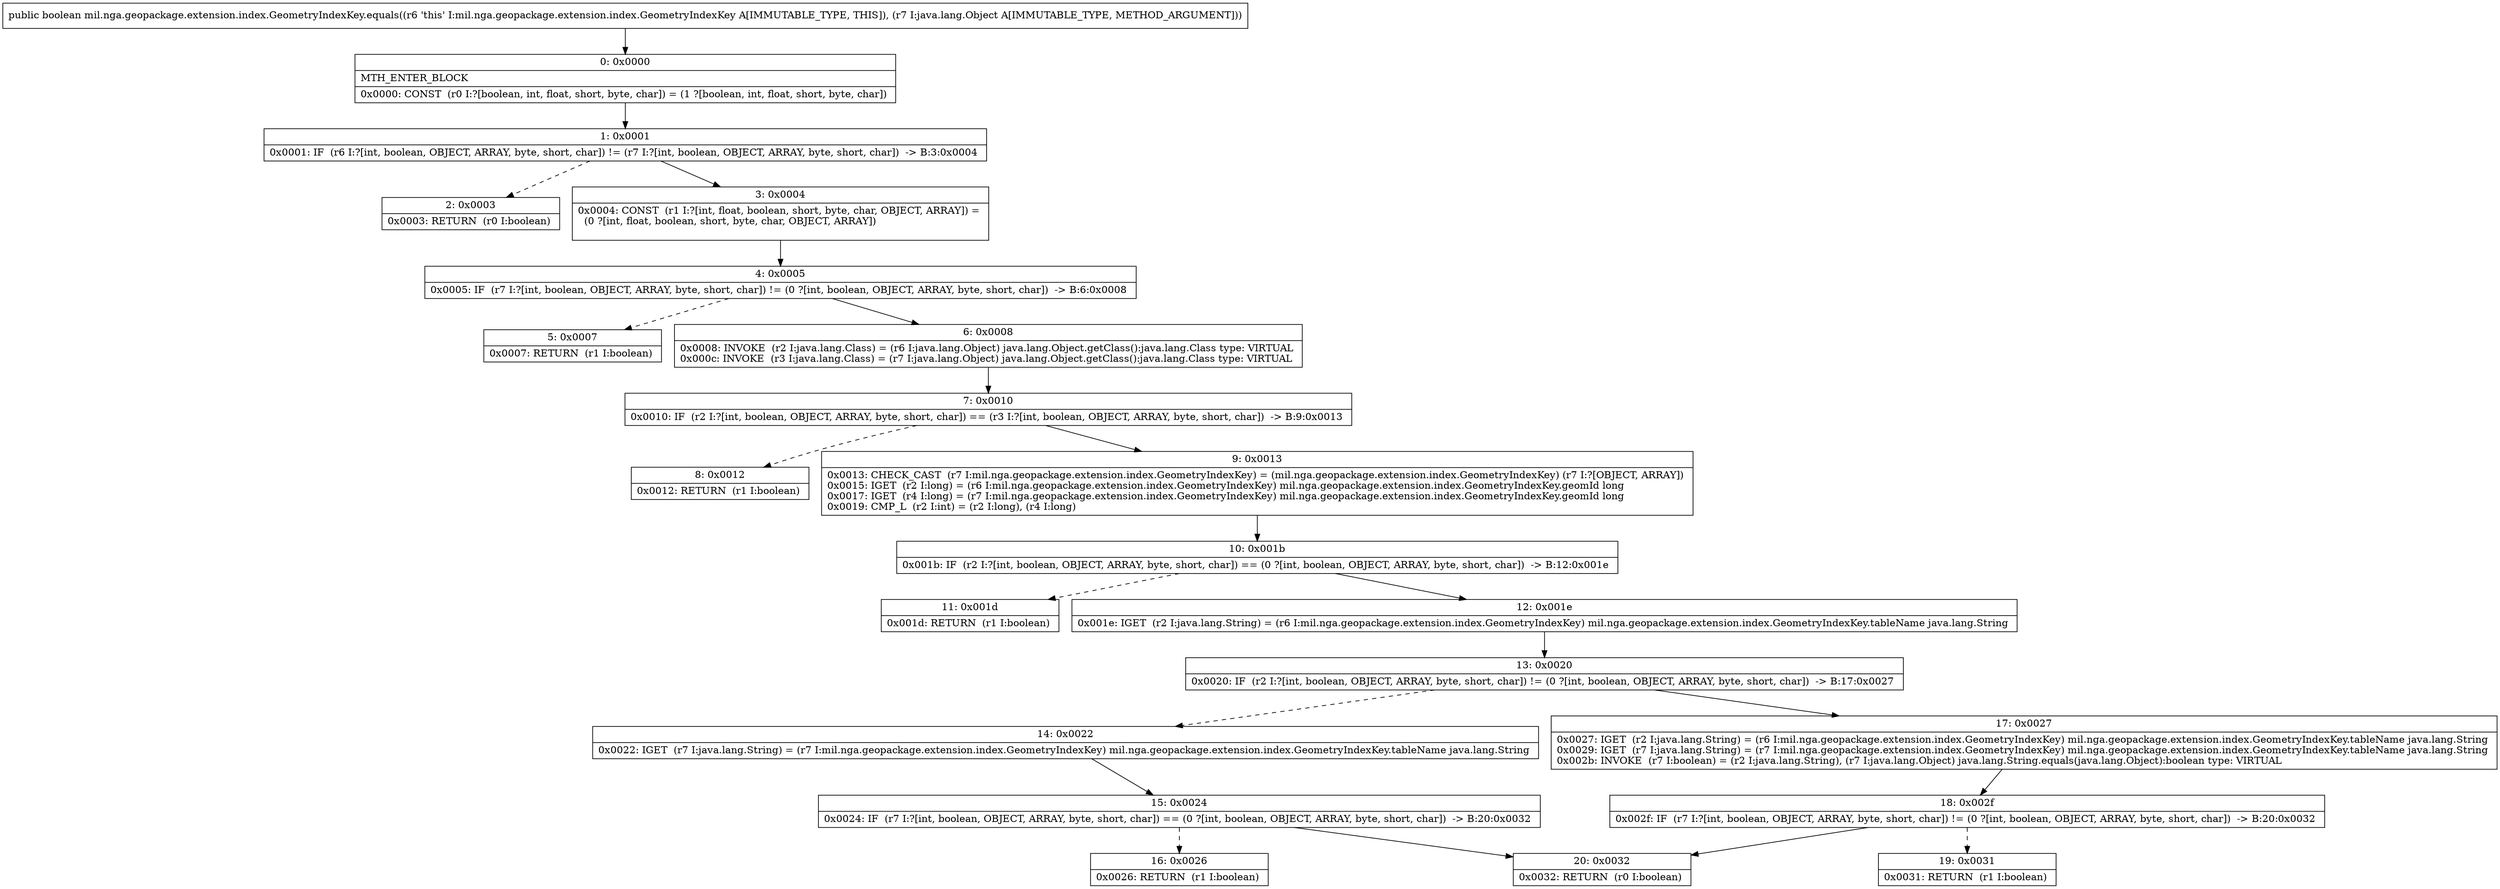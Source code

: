 digraph "CFG formil.nga.geopackage.extension.index.GeometryIndexKey.equals(Ljava\/lang\/Object;)Z" {
Node_0 [shape=record,label="{0\:\ 0x0000|MTH_ENTER_BLOCK\l|0x0000: CONST  (r0 I:?[boolean, int, float, short, byte, char]) = (1 ?[boolean, int, float, short, byte, char]) \l}"];
Node_1 [shape=record,label="{1\:\ 0x0001|0x0001: IF  (r6 I:?[int, boolean, OBJECT, ARRAY, byte, short, char]) != (r7 I:?[int, boolean, OBJECT, ARRAY, byte, short, char])  \-\> B:3:0x0004 \l}"];
Node_2 [shape=record,label="{2\:\ 0x0003|0x0003: RETURN  (r0 I:boolean) \l}"];
Node_3 [shape=record,label="{3\:\ 0x0004|0x0004: CONST  (r1 I:?[int, float, boolean, short, byte, char, OBJECT, ARRAY]) = \l  (0 ?[int, float, boolean, short, byte, char, OBJECT, ARRAY])\l \l}"];
Node_4 [shape=record,label="{4\:\ 0x0005|0x0005: IF  (r7 I:?[int, boolean, OBJECT, ARRAY, byte, short, char]) != (0 ?[int, boolean, OBJECT, ARRAY, byte, short, char])  \-\> B:6:0x0008 \l}"];
Node_5 [shape=record,label="{5\:\ 0x0007|0x0007: RETURN  (r1 I:boolean) \l}"];
Node_6 [shape=record,label="{6\:\ 0x0008|0x0008: INVOKE  (r2 I:java.lang.Class) = (r6 I:java.lang.Object) java.lang.Object.getClass():java.lang.Class type: VIRTUAL \l0x000c: INVOKE  (r3 I:java.lang.Class) = (r7 I:java.lang.Object) java.lang.Object.getClass():java.lang.Class type: VIRTUAL \l}"];
Node_7 [shape=record,label="{7\:\ 0x0010|0x0010: IF  (r2 I:?[int, boolean, OBJECT, ARRAY, byte, short, char]) == (r3 I:?[int, boolean, OBJECT, ARRAY, byte, short, char])  \-\> B:9:0x0013 \l}"];
Node_8 [shape=record,label="{8\:\ 0x0012|0x0012: RETURN  (r1 I:boolean) \l}"];
Node_9 [shape=record,label="{9\:\ 0x0013|0x0013: CHECK_CAST  (r7 I:mil.nga.geopackage.extension.index.GeometryIndexKey) = (mil.nga.geopackage.extension.index.GeometryIndexKey) (r7 I:?[OBJECT, ARRAY]) \l0x0015: IGET  (r2 I:long) = (r6 I:mil.nga.geopackage.extension.index.GeometryIndexKey) mil.nga.geopackage.extension.index.GeometryIndexKey.geomId long \l0x0017: IGET  (r4 I:long) = (r7 I:mil.nga.geopackage.extension.index.GeometryIndexKey) mil.nga.geopackage.extension.index.GeometryIndexKey.geomId long \l0x0019: CMP_L  (r2 I:int) = (r2 I:long), (r4 I:long) \l}"];
Node_10 [shape=record,label="{10\:\ 0x001b|0x001b: IF  (r2 I:?[int, boolean, OBJECT, ARRAY, byte, short, char]) == (0 ?[int, boolean, OBJECT, ARRAY, byte, short, char])  \-\> B:12:0x001e \l}"];
Node_11 [shape=record,label="{11\:\ 0x001d|0x001d: RETURN  (r1 I:boolean) \l}"];
Node_12 [shape=record,label="{12\:\ 0x001e|0x001e: IGET  (r2 I:java.lang.String) = (r6 I:mil.nga.geopackage.extension.index.GeometryIndexKey) mil.nga.geopackage.extension.index.GeometryIndexKey.tableName java.lang.String \l}"];
Node_13 [shape=record,label="{13\:\ 0x0020|0x0020: IF  (r2 I:?[int, boolean, OBJECT, ARRAY, byte, short, char]) != (0 ?[int, boolean, OBJECT, ARRAY, byte, short, char])  \-\> B:17:0x0027 \l}"];
Node_14 [shape=record,label="{14\:\ 0x0022|0x0022: IGET  (r7 I:java.lang.String) = (r7 I:mil.nga.geopackage.extension.index.GeometryIndexKey) mil.nga.geopackage.extension.index.GeometryIndexKey.tableName java.lang.String \l}"];
Node_15 [shape=record,label="{15\:\ 0x0024|0x0024: IF  (r7 I:?[int, boolean, OBJECT, ARRAY, byte, short, char]) == (0 ?[int, boolean, OBJECT, ARRAY, byte, short, char])  \-\> B:20:0x0032 \l}"];
Node_16 [shape=record,label="{16\:\ 0x0026|0x0026: RETURN  (r1 I:boolean) \l}"];
Node_17 [shape=record,label="{17\:\ 0x0027|0x0027: IGET  (r2 I:java.lang.String) = (r6 I:mil.nga.geopackage.extension.index.GeometryIndexKey) mil.nga.geopackage.extension.index.GeometryIndexKey.tableName java.lang.String \l0x0029: IGET  (r7 I:java.lang.String) = (r7 I:mil.nga.geopackage.extension.index.GeometryIndexKey) mil.nga.geopackage.extension.index.GeometryIndexKey.tableName java.lang.String \l0x002b: INVOKE  (r7 I:boolean) = (r2 I:java.lang.String), (r7 I:java.lang.Object) java.lang.String.equals(java.lang.Object):boolean type: VIRTUAL \l}"];
Node_18 [shape=record,label="{18\:\ 0x002f|0x002f: IF  (r7 I:?[int, boolean, OBJECT, ARRAY, byte, short, char]) != (0 ?[int, boolean, OBJECT, ARRAY, byte, short, char])  \-\> B:20:0x0032 \l}"];
Node_19 [shape=record,label="{19\:\ 0x0031|0x0031: RETURN  (r1 I:boolean) \l}"];
Node_20 [shape=record,label="{20\:\ 0x0032|0x0032: RETURN  (r0 I:boolean) \l}"];
MethodNode[shape=record,label="{public boolean mil.nga.geopackage.extension.index.GeometryIndexKey.equals((r6 'this' I:mil.nga.geopackage.extension.index.GeometryIndexKey A[IMMUTABLE_TYPE, THIS]), (r7 I:java.lang.Object A[IMMUTABLE_TYPE, METHOD_ARGUMENT])) }"];
MethodNode -> Node_0;
Node_0 -> Node_1;
Node_1 -> Node_2[style=dashed];
Node_1 -> Node_3;
Node_3 -> Node_4;
Node_4 -> Node_5[style=dashed];
Node_4 -> Node_6;
Node_6 -> Node_7;
Node_7 -> Node_8[style=dashed];
Node_7 -> Node_9;
Node_9 -> Node_10;
Node_10 -> Node_11[style=dashed];
Node_10 -> Node_12;
Node_12 -> Node_13;
Node_13 -> Node_14[style=dashed];
Node_13 -> Node_17;
Node_14 -> Node_15;
Node_15 -> Node_16[style=dashed];
Node_15 -> Node_20;
Node_17 -> Node_18;
Node_18 -> Node_19[style=dashed];
Node_18 -> Node_20;
}

